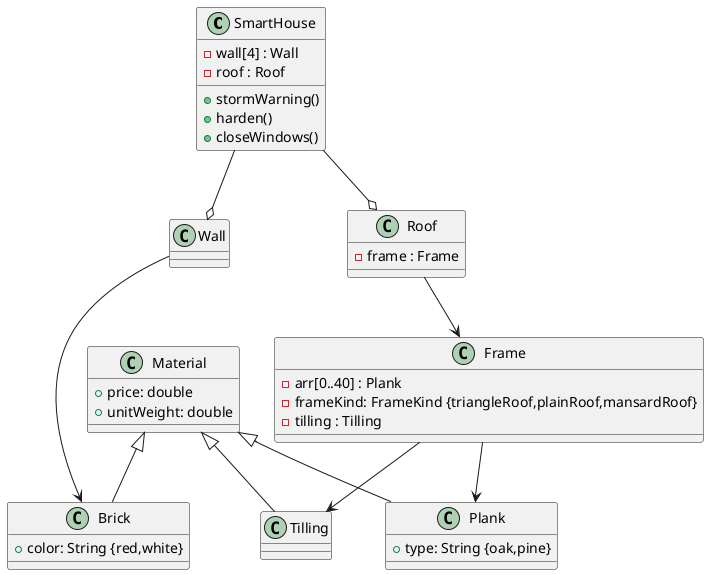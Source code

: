 @startuml
class SmartHouse {
    -wall[4] : Wall
    -roof : Roof
    +stormWarning()
    +harden()
    +closeWindows()
}

class Wall {
}

class Roof {
    -frame : Frame
}

class Material {
    +price: double
    +unitWeight: double
}

SmartHouse --o Wall
SmartHouse --o Roof
Roof --> Frame

class Brick {
    +color: String {red,white}
}
Material <|-- Brick

class Plank {
    +type: String {oak,pine}
}
Material <|-- Plank

class Frame {
    - arr[0..40] : Plank
    - frameKind: FrameKind {triangleRoof,plainRoof,mansardRoof}
    - tilling : Tilling
}

class Tilling {
}
Material <|-- Tilling

Frame --> Plank
Wall --> Brick
Frame --> Tilling

@enduml
